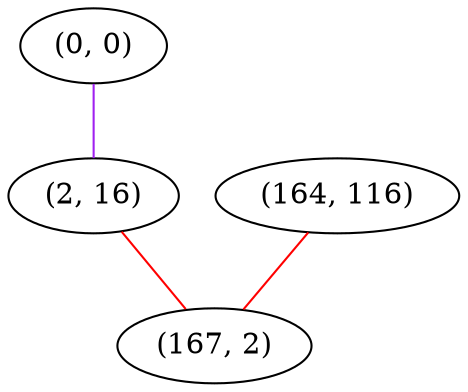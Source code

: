 graph "" {
"(0, 0)";
"(2, 16)";
"(164, 116)";
"(167, 2)";
"(0, 0)" -- "(2, 16)"  [color=purple, key=0, weight=4];
"(2, 16)" -- "(167, 2)"  [color=red, key=0, weight=1];
"(164, 116)" -- "(167, 2)"  [color=red, key=0, weight=1];
}
